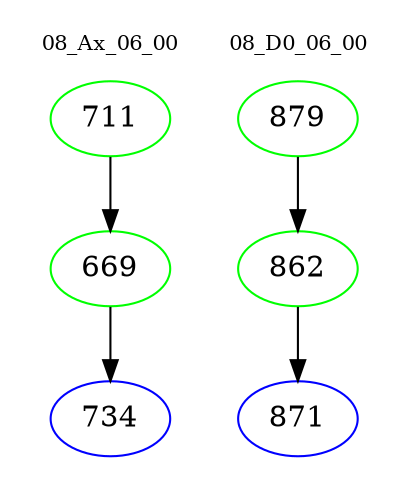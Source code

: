 digraph{
subgraph cluster_0 {
color = white
label = "08_Ax_06_00";
fontsize=10;
T0_711 [label="711", color="green"]
T0_711 -> T0_669 [color="black"]
T0_669 [label="669", color="green"]
T0_669 -> T0_734 [color="black"]
T0_734 [label="734", color="blue"]
}
subgraph cluster_1 {
color = white
label = "08_D0_06_00";
fontsize=10;
T1_879 [label="879", color="green"]
T1_879 -> T1_862 [color="black"]
T1_862 [label="862", color="green"]
T1_862 -> T1_871 [color="black"]
T1_871 [label="871", color="blue"]
}
}
